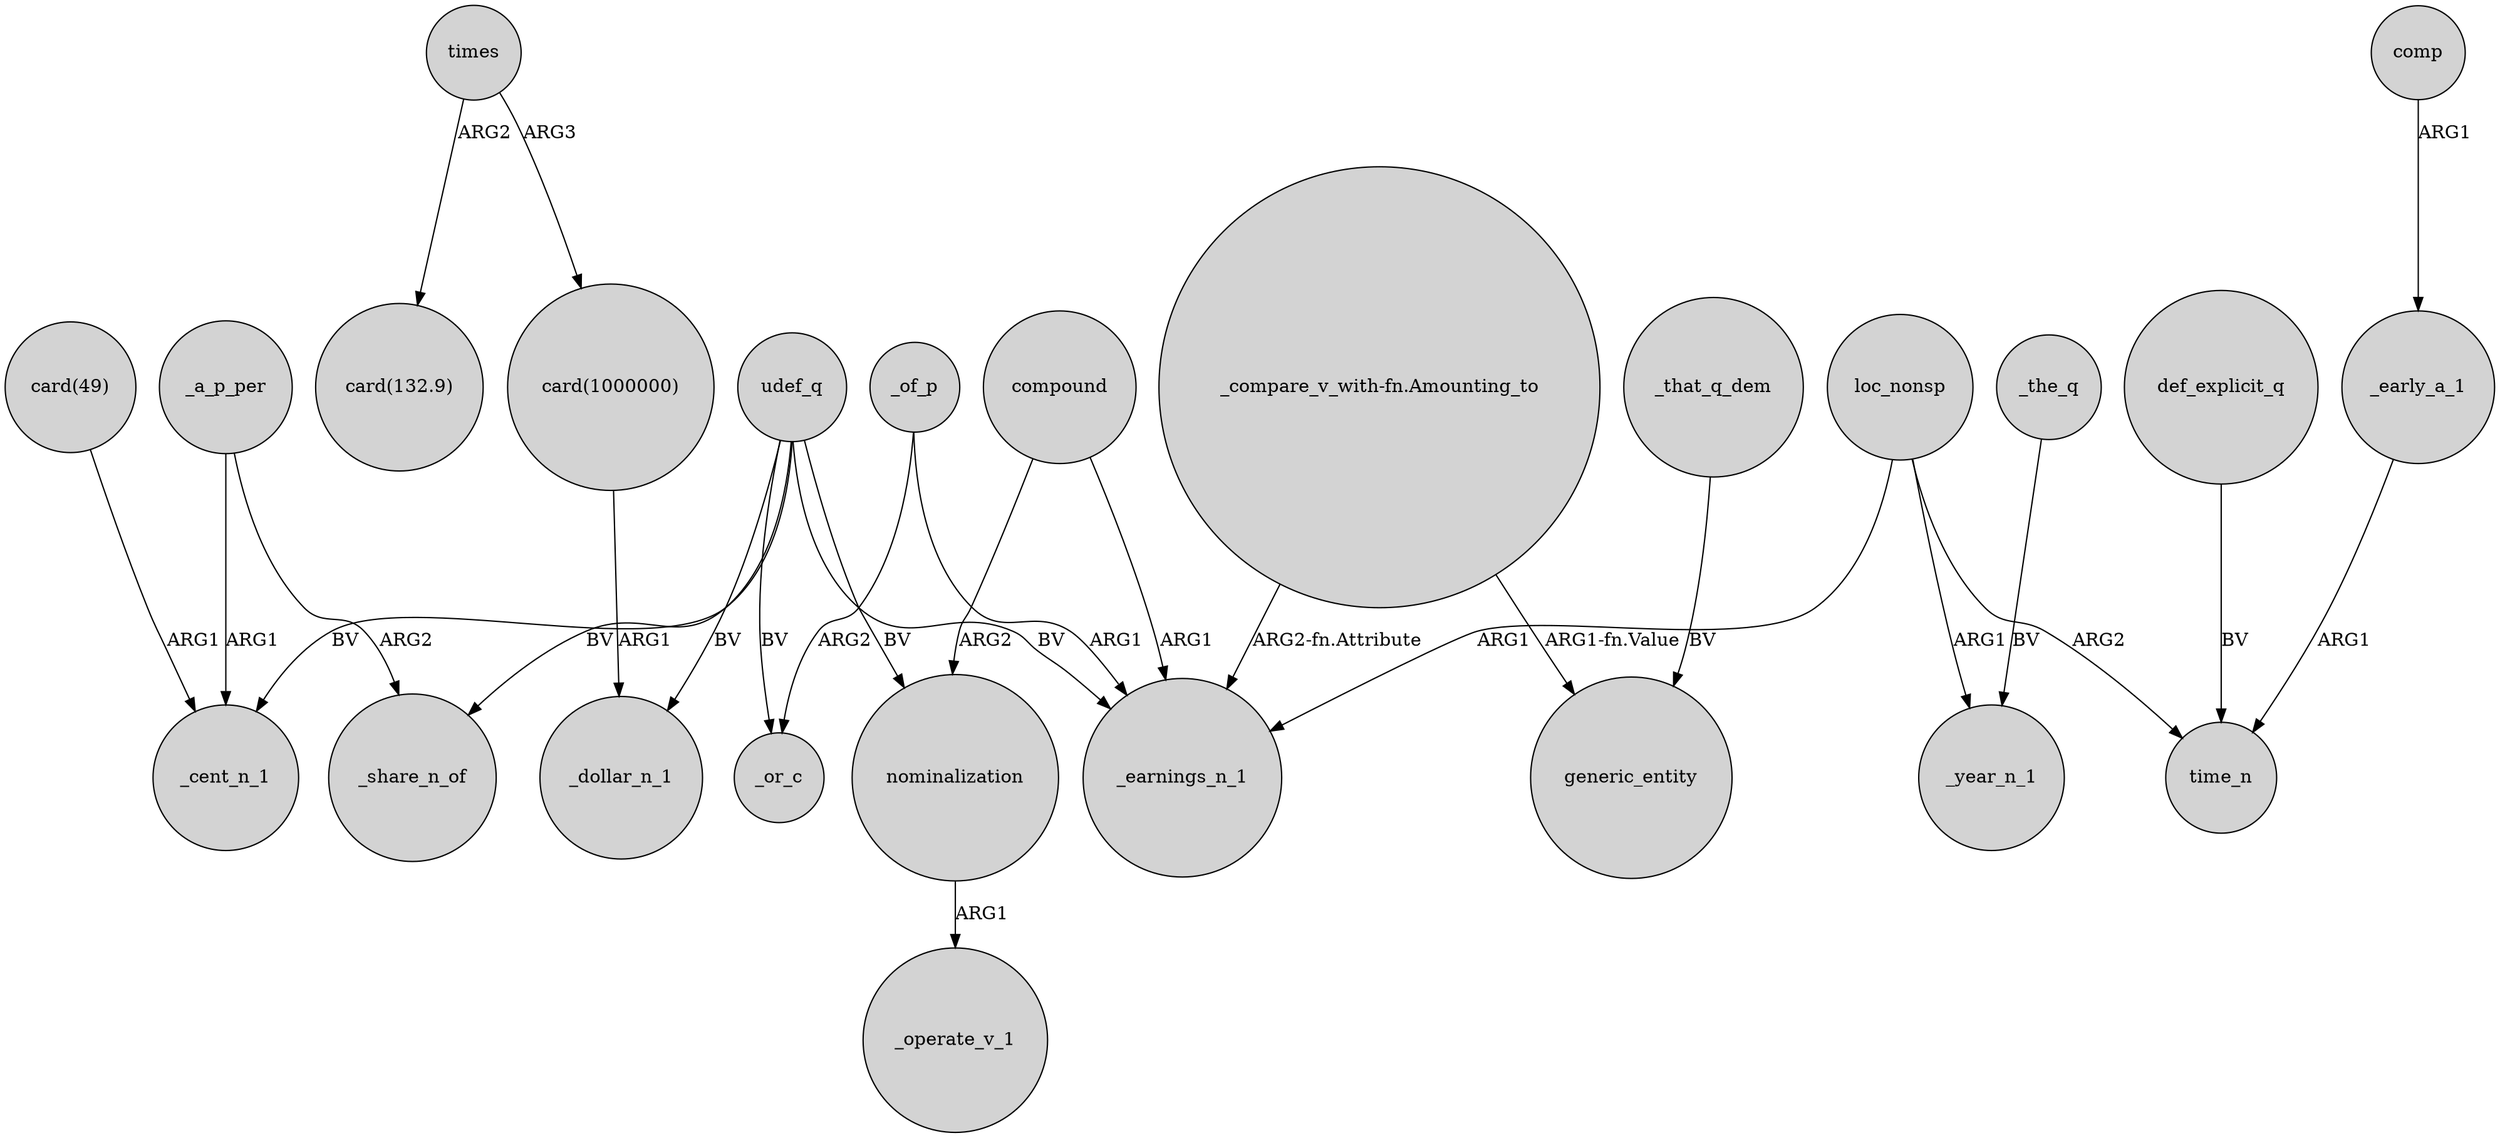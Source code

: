 digraph {
	node [shape=circle style=filled]
	_early_a_1 -> time_n [label=ARG1]
	_a_p_per -> _cent_n_1 [label=ARG1]
	loc_nonsp -> _year_n_1 [label=ARG1]
	udef_q -> nominalization [label=BV]
	nominalization -> _operate_v_1 [label=ARG1]
	times -> "card(1000000)" [label=ARG3]
	comp -> _early_a_1 [label=ARG1]
	udef_q -> _cent_n_1 [label=BV]
	compound -> nominalization [label=ARG2]
	udef_q -> _or_c [label=BV]
	"card(49)" -> _cent_n_1 [label=ARG1]
	_a_p_per -> _share_n_of [label=ARG2]
	udef_q -> _earnings_n_1 [label=BV]
	_the_q -> _year_n_1 [label=BV]
	_of_p -> _earnings_n_1 [label=ARG1]
	udef_q -> _share_n_of [label=BV]
	loc_nonsp -> _earnings_n_1 [label=ARG1]
	udef_q -> _dollar_n_1 [label=BV]
	"card(1000000)" -> _dollar_n_1 [label=ARG1]
	"_compare_v_with-fn.Amounting_to" -> generic_entity [label="ARG1-fn.Value"]
	def_explicit_q -> time_n [label=BV]
	times -> "card(132.9)" [label=ARG2]
	_of_p -> _or_c [label=ARG2]
	loc_nonsp -> time_n [label=ARG2]
	compound -> _earnings_n_1 [label=ARG1]
	_that_q_dem -> generic_entity [label=BV]
	"_compare_v_with-fn.Amounting_to" -> _earnings_n_1 [label="ARG2-fn.Attribute"]
}
